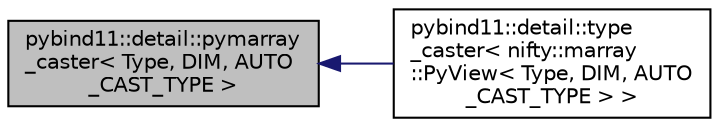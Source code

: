 digraph "pybind11::detail::pymarray_caster&lt; Type, DIM, AUTO_CAST_TYPE &gt;"
{
  edge [fontname="Helvetica",fontsize="10",labelfontname="Helvetica",labelfontsize="10"];
  node [fontname="Helvetica",fontsize="10",shape=record];
  rankdir="LR";
  Node1 [label="pybind11::detail::pymarray\l_caster\< Type, DIM, AUTO\l_CAST_TYPE \>",height=0.2,width=0.4,color="black", fillcolor="grey75", style="filled", fontcolor="black"];
  Node1 -> Node2 [dir="back",color="midnightblue",fontsize="10",style="solid"];
  Node2 [label="pybind11::detail::type\l_caster\< nifty::marray\l::PyView\< Type, DIM, AUTO\l_CAST_TYPE \> \>",height=0.2,width=0.4,color="black", fillcolor="white", style="filled",URL="$structpybind11_1_1detail_1_1type__caster_3_01nifty_1_1marray_1_1PyView_3_01Type_00_01DIM_00_01AUTO__CAST__TYPE_01_4_01_4.html"];
}
